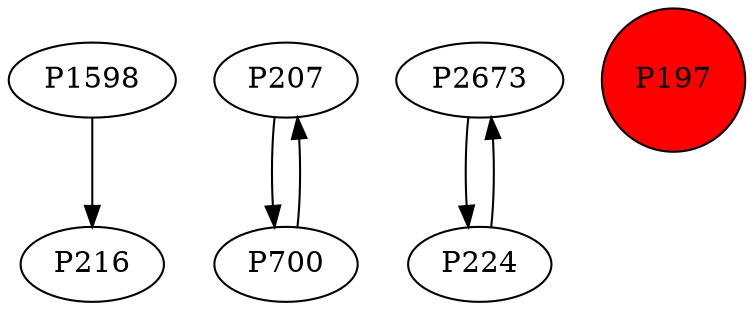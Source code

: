 digraph {
	P1598 -> P216
	P207 -> P700
	P2673 -> P224
	P224 -> P2673
	P700 -> P207
	P197 [shape=circle]
	P197 [style=filled]
	P197 [fillcolor=red]
}